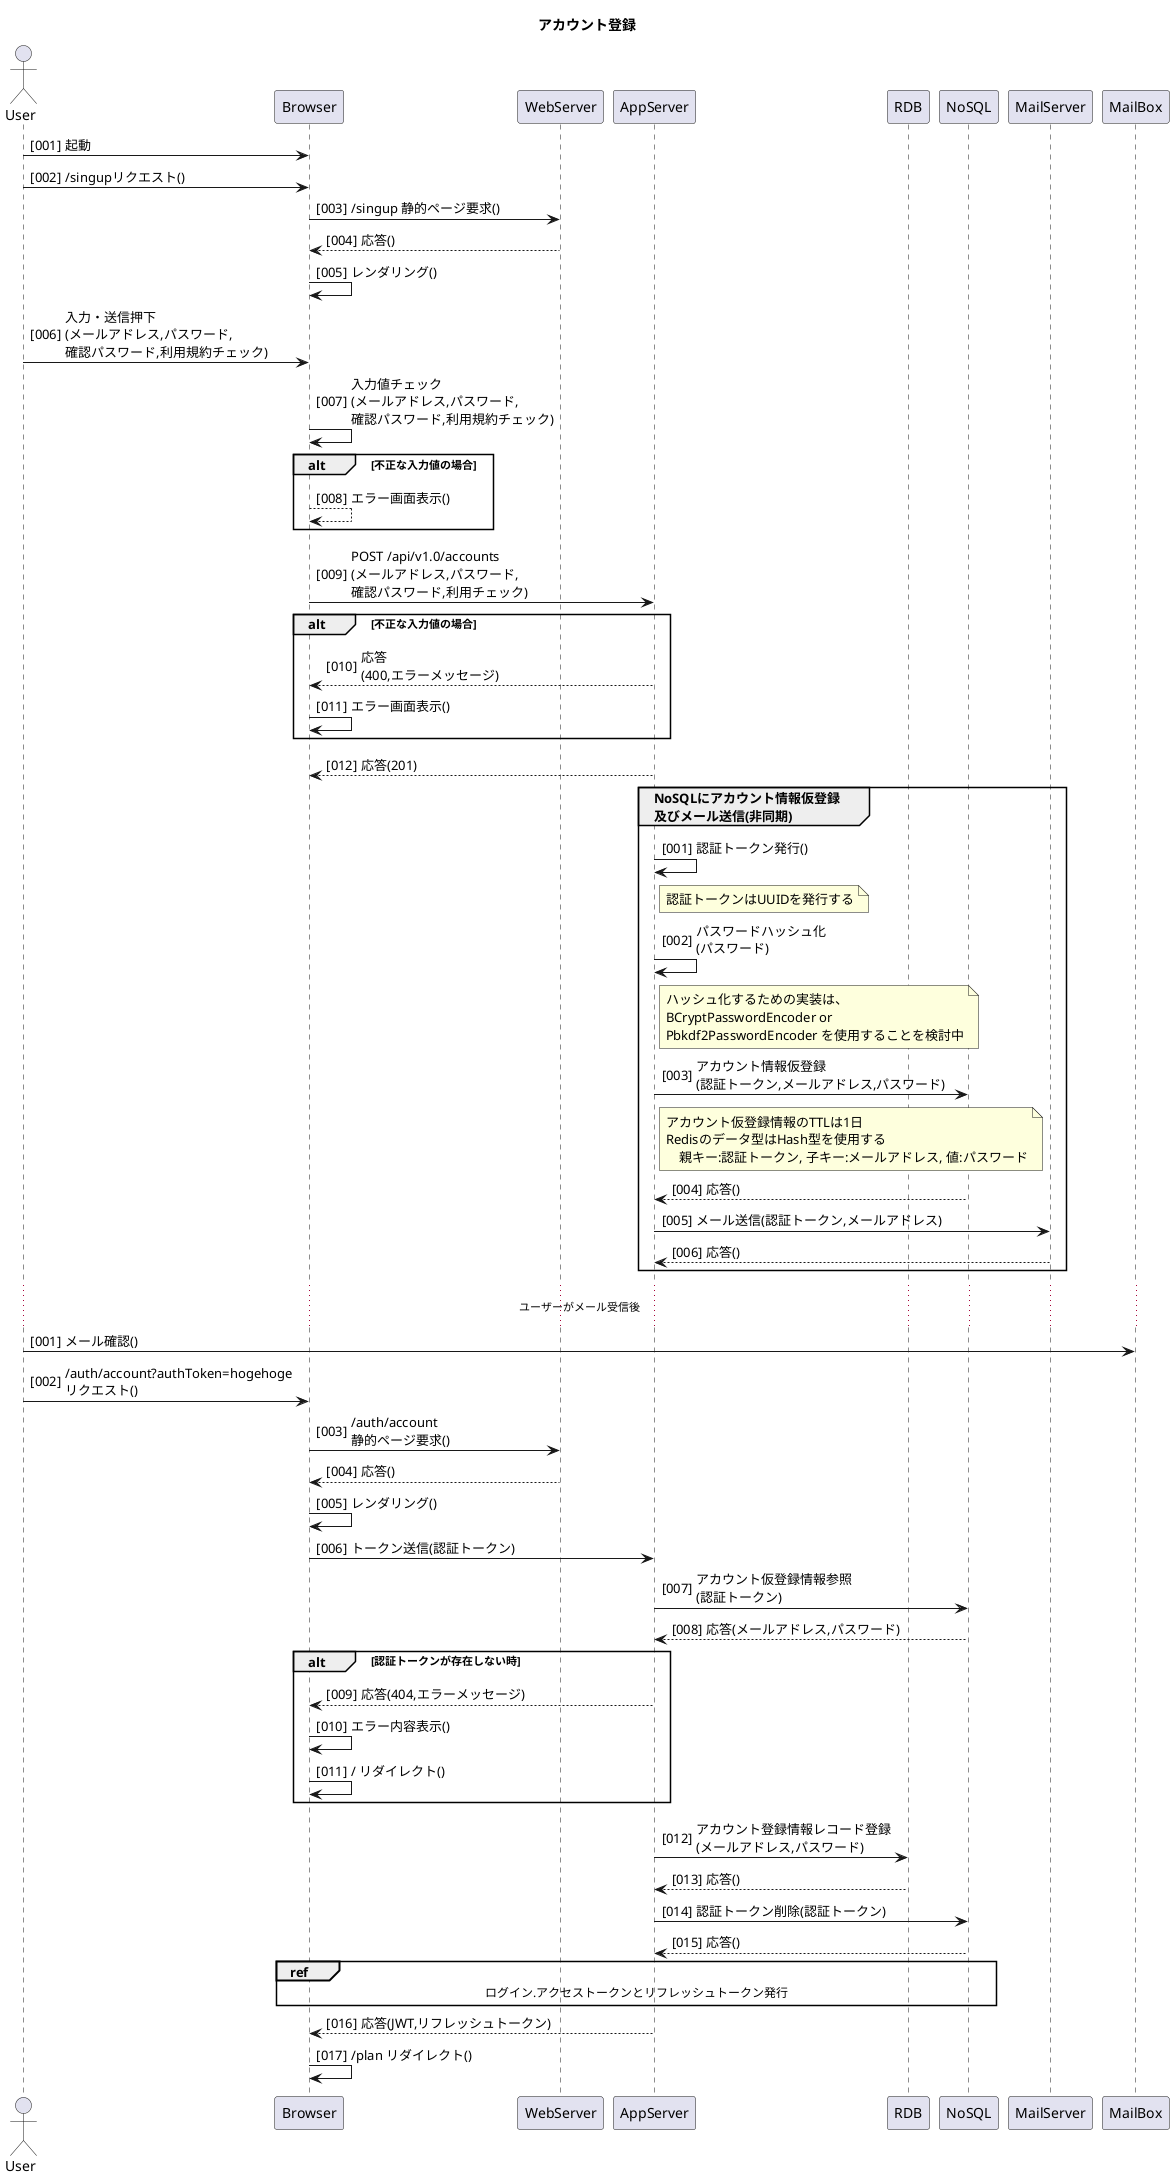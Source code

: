 @startuml アカウント登録
autonumber "[000]"
title アカウント登録

actor User
participant Browser
participant WebServer
participant AppServer
participant RDB
participant NoSQL
participant MailServer
participant MailBox
!pragma teoz true

User -> Browser: 起動
User -> Browser: /singupリクエスト()
Browser -> WebServer: /singup 静的ページ要求()
WebServer --> Browser: 応答()
Browser -> Browser: レンダリング()

User -> Browser: 入力・送信押下\n(メールアドレス,パスワード,\n確認パスワード,利用規約チェック)
Browser -> Browser: 入力値チェック\n(メールアドレス,パスワード,\n確認パスワード,利用規約チェック)
alt 不正な入力値の場合
  Browser --> Browser: エラー画面表示()
end
Browser -> AppServer: POST /api/v1.0/accounts\n(メールアドレス,パスワード,\n確認パスワード,利用チェック)
alt 不正な入力値の場合
  AppServer --> Browser: 応答\n(400,エラーメッセージ)
  Browser -> Browser: エラー画面表示()
end

AppServer --> Browser: 応答(201)

group NoSQLにアカウント情報仮登録\n及びメール送信(非同期)
  autonumber "[000]"
  AppServer -> AppServer: 認証トークン発行()
  note right of AppServer
    認証トークンはUUIDを発行する
  end note
  AppServer -> AppServer: パスワードハッシュ化\n(パスワード)
  note right of AppServer
    ハッシュ化するための実装は、
    BCryptPasswordEncoder or
    Pbkdf2PasswordEncoder を使用することを検討中
  end note
  AppServer -> NoSQL: アカウント情報仮登録\n(認証トークン,メールアドレス,パスワード)
  note right of AppServer
    アカウント仮登録情報のTTLは1日
    Redisのデータ型はHash型を使用する
    　親キー:認証トークン, 子キー:メールアドレス, 値:パスワード
  end note
  NoSQL --> AppServer: 応答()
  AppServer -> MailServer: メール送信(認証トークン,メールアドレス)
  MailServer --> AppServer: 応答()
end

…ユーザーがメール受信後…
autonumber "[000]"

User -> MailBox: メール確認()
User -> Browser: /auth/account?authToken=hogehoge\nリクエスト()
Browser -> WebServer: /auth/account\n静的ページ要求()
WebServer --> Browser: 応答()
Browser -> Browser: レンダリング()
Browser -> AppServer: トークン送信(認証トークン)
AppServer -> NoSQL: アカウント仮登録情報参照\n(認証トークン)
NoSQL --> AppServer: 応答(メールアドレス,パスワード)
alt 認証トークンが存在しない時
  AppServer --> Browser: 応答(404,エラーメッセージ)
  Browser -> Browser: エラー内容表示()
  Browser -> Browser: / リダイレクト()
end
AppServer -> RDB: アカウント登録情報レコード登録\n(メールアドレス,パスワード)
RDB --> AppServer: 応答()
AppServer -> NoSQL: 認証トークン削除(認証トークン)
NoSQL --> AppServer: 応答()
ref over Browser,RDB,NoSQL: ログイン.アクセストークンとリフレッシュトークン発行

AppServer --> Browser: 応答(JWT,リフレッシュトークン)
Browser -> Browser: /plan リダイレクト()

@enduml